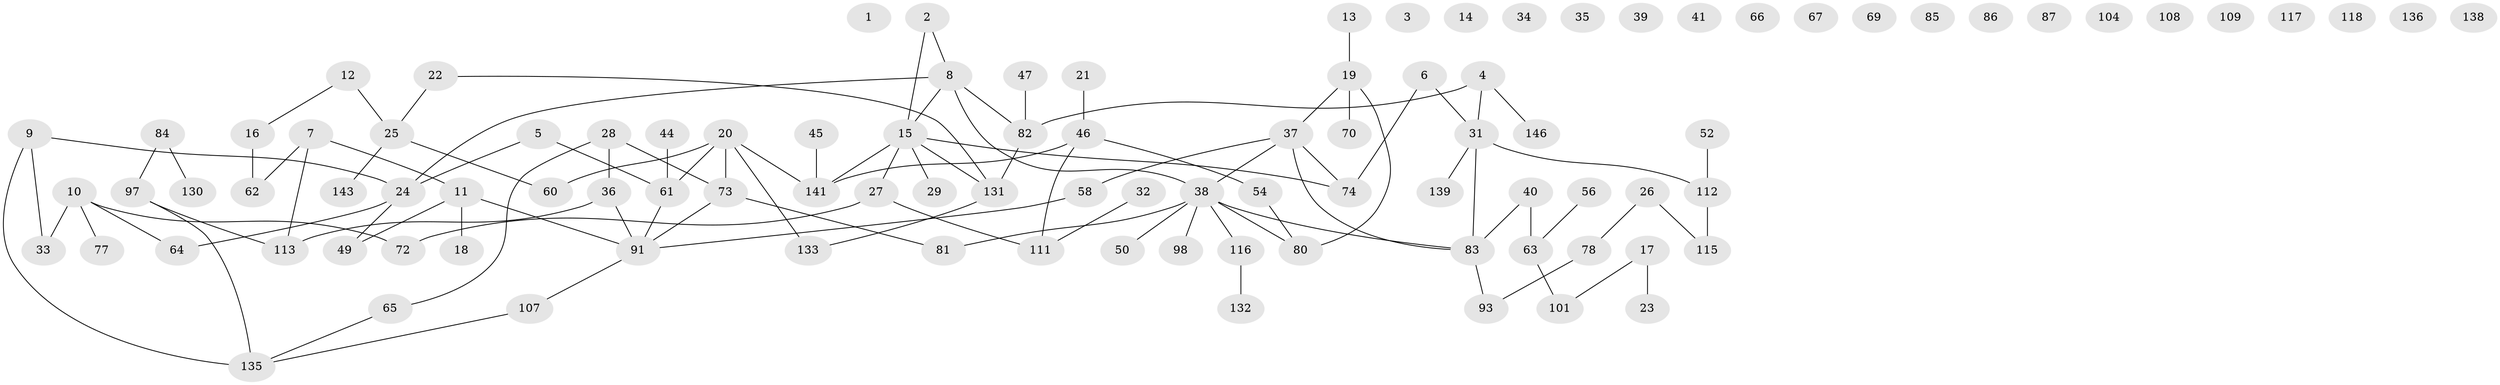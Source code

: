 // original degree distribution, {0: 0.1292517006802721, 2: 0.30612244897959184, 4: 0.07482993197278912, 3: 0.2108843537414966, 5: 0.034013605442176874, 1: 0.22448979591836735, 7: 0.006802721088435374, 6: 0.013605442176870748}
// Generated by graph-tools (version 1.1) at 2025/41/03/06/25 10:41:23]
// undirected, 100 vertices, 104 edges
graph export_dot {
graph [start="1"]
  node [color=gray90,style=filled];
  1;
  2 [super="+137"];
  3;
  4 [super="+90"];
  5 [super="+121"];
  6;
  7 [super="+119"];
  8 [super="+110"];
  9 [super="+76"];
  10 [super="+96"];
  11;
  12 [super="+30"];
  13;
  14 [super="+120"];
  15 [super="+68"];
  16;
  17 [super="+42"];
  18 [super="+79"];
  19 [super="+59"];
  20 [super="+89"];
  21;
  22;
  23;
  24 [super="+145"];
  25 [super="+144"];
  26 [super="+106"];
  27 [super="+55"];
  28 [super="+71"];
  29 [super="+124"];
  31 [super="+51"];
  32 [super="+94"];
  33 [super="+142"];
  34;
  35;
  36 [super="+43"];
  37 [super="+95"];
  38 [super="+48"];
  39;
  40 [super="+53"];
  41;
  44;
  45;
  46 [super="+88"];
  47;
  49;
  50;
  52;
  54 [super="+57"];
  56;
  58 [super="+134"];
  60 [super="+129"];
  61 [super="+105"];
  62 [super="+103"];
  63 [super="+128"];
  64 [super="+75"];
  65 [super="+99"];
  66;
  67;
  69;
  70;
  72 [super="+92"];
  73 [super="+125"];
  74 [super="+122"];
  77;
  78;
  80 [super="+102"];
  81;
  82 [super="+114"];
  83 [super="+100"];
  84;
  85;
  86;
  87;
  91 [super="+127"];
  93;
  97 [super="+126"];
  98;
  101 [super="+123"];
  104;
  107;
  108;
  109;
  111;
  112;
  113;
  115;
  116;
  117;
  118;
  130;
  131 [super="+147"];
  132;
  133 [super="+140"];
  135;
  136;
  138;
  139;
  141;
  143;
  146;
  2 -- 8;
  2 -- 15;
  4 -- 82;
  4 -- 146;
  4 -- 31;
  5 -- 61;
  5 -- 24;
  6 -- 31;
  6 -- 74;
  7 -- 11;
  7 -- 113;
  7 -- 62;
  8 -- 24;
  8 -- 38;
  8 -- 82;
  8 -- 15;
  9 -- 24;
  9 -- 33;
  9 -- 135;
  10 -- 33;
  10 -- 72;
  10 -- 77;
  10 -- 64;
  11 -- 18;
  11 -- 49;
  11 -- 91;
  12 -- 25;
  12 -- 16;
  13 -- 19;
  15 -- 27;
  15 -- 131;
  15 -- 141;
  15 -- 29;
  15 -- 74;
  16 -- 62;
  17 -- 23;
  17 -- 101;
  19 -- 80;
  19 -- 70;
  19 -- 37;
  20 -- 133;
  20 -- 141;
  20 -- 73;
  20 -- 61;
  20 -- 60;
  21 -- 46;
  22 -- 25;
  22 -- 131;
  24 -- 49;
  24 -- 64;
  25 -- 60;
  25 -- 143;
  26 -- 115;
  26 -- 78;
  27 -- 111;
  27 -- 72;
  28 -- 73;
  28 -- 65;
  28 -- 36;
  31 -- 83;
  31 -- 112;
  31 -- 139;
  32 -- 111;
  36 -- 91;
  36 -- 113;
  37 -- 38;
  37 -- 58;
  37 -- 74 [weight=2];
  37 -- 83;
  38 -- 50;
  38 -- 83;
  38 -- 98;
  38 -- 116;
  38 -- 81;
  38 -- 80;
  40 -- 63;
  40 -- 83;
  44 -- 61;
  45 -- 141;
  46 -- 54;
  46 -- 141;
  46 -- 111;
  47 -- 82;
  52 -- 112;
  54 -- 80;
  56 -- 63;
  58 -- 91;
  61 -- 91;
  63 -- 101;
  65 -- 135;
  73 -- 81;
  73 -- 91;
  78 -- 93;
  82 -- 131;
  83 -- 93;
  84 -- 130;
  84 -- 97;
  91 -- 107;
  97 -- 113;
  97 -- 135;
  107 -- 135;
  112 -- 115;
  116 -- 132;
  131 -- 133;
}
